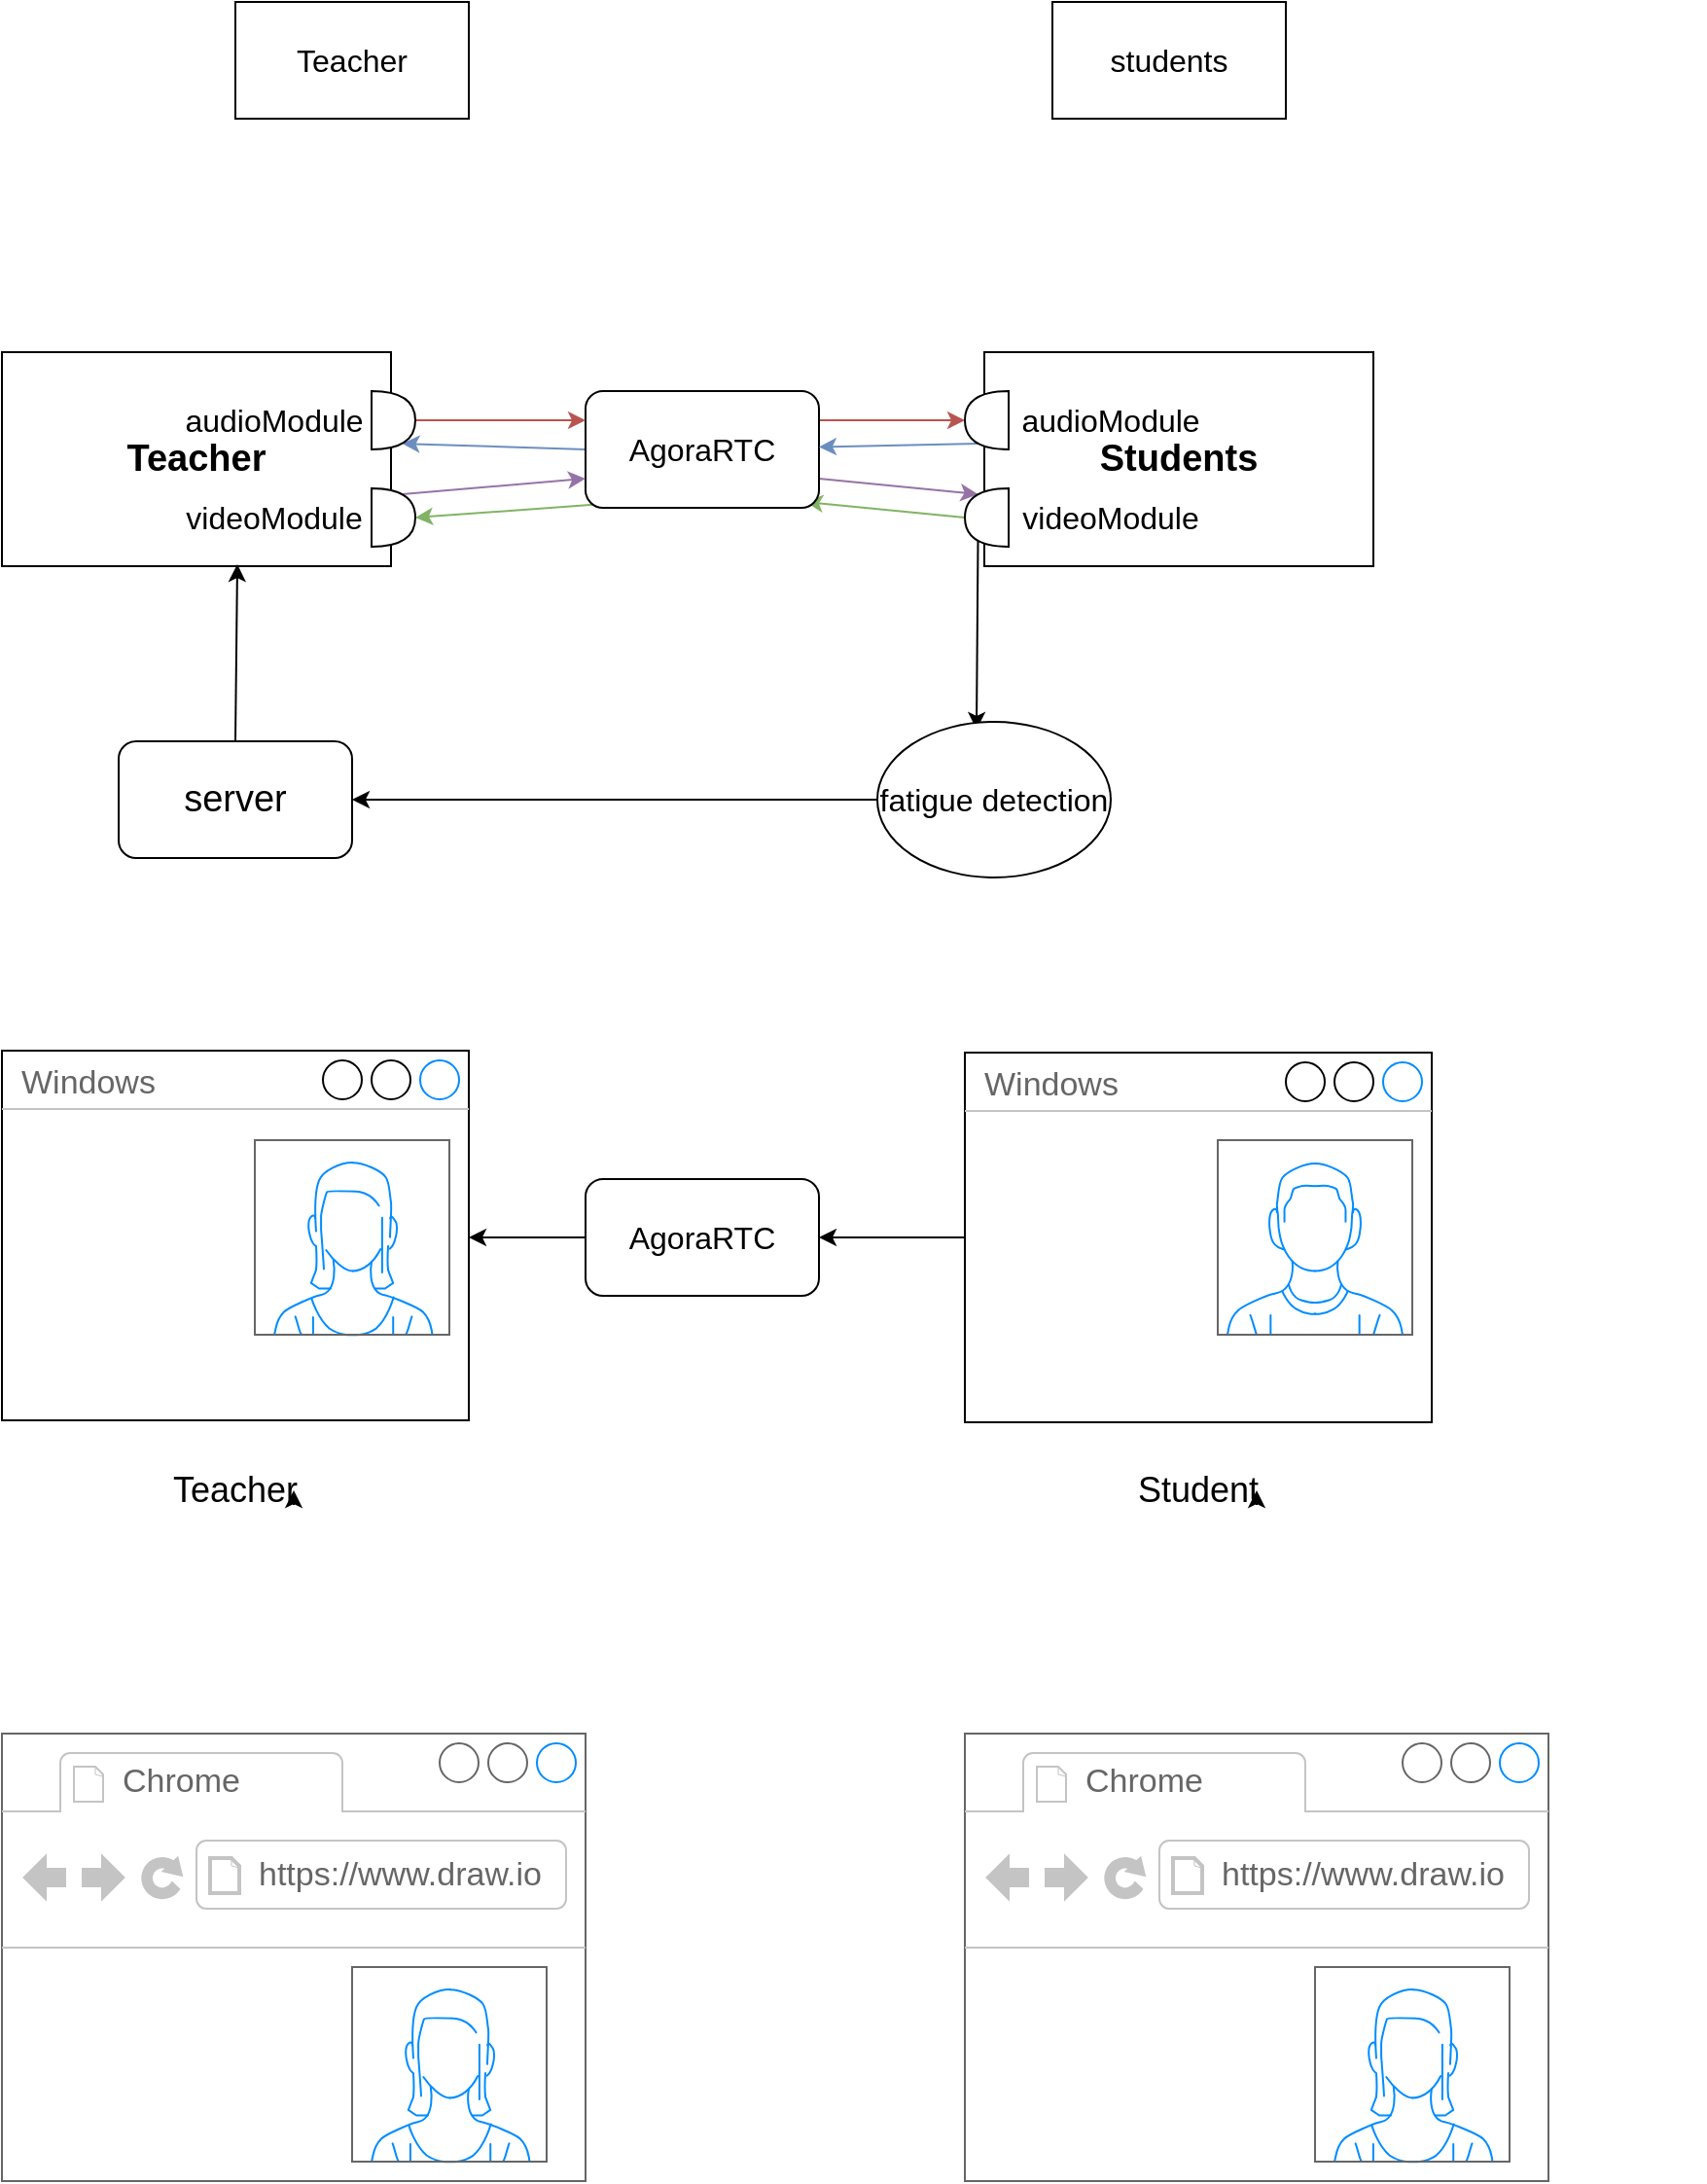 <mxfile version="18.0.7" type="github">
  <diagram id="aYh7AivPlm6BtyjiQzOn" name="Page-1">
    <mxGraphModel dx="868" dy="426" grid="1" gridSize="10" guides="1" tooltips="1" connect="1" arrows="1" fold="1" page="1" pageScale="1" pageWidth="827" pageHeight="1169" math="0" shadow="0">
      <root>
        <mxCell id="0" />
        <mxCell id="1" parent="0" />
        <mxCell id="6W1pRGpgZ7paX0P09RJx-1" value="&lt;p style=&quot;line-height: 1.2;&quot;&gt;&lt;font style=&quot;font-size: 16px;&quot;&gt;Teacher&lt;/font&gt;&lt;/p&gt;" style="rounded=0;whiteSpace=wrap;html=1;" parent="1" vertex="1">
          <mxGeometry x="190" y="140" width="120" height="60" as="geometry" />
        </mxCell>
        <mxCell id="6W1pRGpgZ7paX0P09RJx-2" value="&lt;p style=&quot;line-height: 1.2;&quot;&gt;&lt;font style=&quot;font-size: 16px;&quot;&gt;students&lt;/font&gt;&lt;/p&gt;" style="rounded=0;whiteSpace=wrap;html=1;" parent="1" vertex="1">
          <mxGeometry x="610" y="140" width="120" height="60" as="geometry" />
        </mxCell>
        <mxCell id="6W1pRGpgZ7paX0P09RJx-37" style="edgeStyle=orthogonalEdgeStyle;rounded=0;orthogonalLoop=1;jettySize=auto;html=1;exitX=1;exitY=0.25;exitDx=0;exitDy=0;entryX=1;entryY=0.5;entryDx=0;entryDy=0;entryPerimeter=0;fontSize=19;fillColor=#f8cecc;strokeColor=#b85450;" parent="1" source="6W1pRGpgZ7paX0P09RJx-3" target="6W1pRGpgZ7paX0P09RJx-31" edge="1">
          <mxGeometry relative="1" as="geometry" />
        </mxCell>
        <mxCell id="6W1pRGpgZ7paX0P09RJx-40" style="edgeStyle=none;rounded=0;orthogonalLoop=1;jettySize=auto;html=1;exitX=0;exitY=0.5;exitDx=0;exitDy=0;entryX=0.7;entryY=0.9;entryDx=0;entryDy=0;entryPerimeter=0;fontSize=19;fillColor=#dae8fc;strokeColor=#6c8ebf;" parent="1" source="6W1pRGpgZ7paX0P09RJx-3" target="6W1pRGpgZ7paX0P09RJx-20" edge="1">
          <mxGeometry relative="1" as="geometry" />
        </mxCell>
        <mxCell id="6W1pRGpgZ7paX0P09RJx-42" style="edgeStyle=none;rounded=0;orthogonalLoop=1;jettySize=auto;html=1;exitX=1;exitY=0.75;exitDx=0;exitDy=0;entryX=0.7;entryY=0.9;entryDx=0;entryDy=0;entryPerimeter=0;fontSize=19;fillColor=#e1d5e7;strokeColor=#9673a6;" parent="1" source="6W1pRGpgZ7paX0P09RJx-3" target="6W1pRGpgZ7paX0P09RJx-32" edge="1">
          <mxGeometry relative="1" as="geometry" />
        </mxCell>
        <mxCell id="6W1pRGpgZ7paX0P09RJx-43" style="edgeStyle=none;rounded=0;orthogonalLoop=1;jettySize=auto;html=1;exitX=0.075;exitY=0.967;exitDx=0;exitDy=0;entryX=1;entryY=0.5;entryDx=0;entryDy=0;entryPerimeter=0;fontSize=19;exitPerimeter=0;fillColor=#d5e8d4;strokeColor=#82b366;" parent="1" source="6W1pRGpgZ7paX0P09RJx-3" target="6W1pRGpgZ7paX0P09RJx-21" edge="1">
          <mxGeometry relative="1" as="geometry" />
        </mxCell>
        <mxCell id="6W1pRGpgZ7paX0P09RJx-44" style="edgeStyle=none;rounded=0;orthogonalLoop=1;jettySize=auto;html=1;fontSize=19;exitX=1;exitY=0.5;exitDx=0;exitDy=0;exitPerimeter=0;entryX=0.942;entryY=0.95;entryDx=0;entryDy=0;fillColor=#d5e8d4;strokeColor=#82b366;entryPerimeter=0;" parent="1" source="6W1pRGpgZ7paX0P09RJx-32" target="6W1pRGpgZ7paX0P09RJx-3" edge="1">
          <mxGeometry relative="1" as="geometry">
            <mxPoint x="560" y="460" as="sourcePoint" />
          </mxGeometry>
        </mxCell>
        <mxCell id="6W1pRGpgZ7paX0P09RJx-3" value="AgoraRTC" style="rounded=1;whiteSpace=wrap;html=1;fontSize=16;" parent="1" vertex="1">
          <mxGeometry x="370" y="340" width="120" height="60" as="geometry" />
        </mxCell>
        <mxCell id="6W1pRGpgZ7paX0P09RJx-45" style="edgeStyle=none;rounded=0;orthogonalLoop=1;jettySize=auto;html=1;exitX=0.7;exitY=0.1;exitDx=0;exitDy=0;fontSize=19;exitPerimeter=0;entryX=0.425;entryY=0.05;entryDx=0;entryDy=0;entryPerimeter=0;" parent="1" source="6W1pRGpgZ7paX0P09RJx-32" target="6W1pRGpgZ7paX0P09RJx-14" edge="1">
          <mxGeometry relative="1" as="geometry">
            <mxPoint x="480" y="470" as="targetPoint" />
          </mxGeometry>
        </mxCell>
        <mxCell id="6W1pRGpgZ7paX0P09RJx-47" style="edgeStyle=none;rounded=0;orthogonalLoop=1;jettySize=auto;html=1;exitX=0;exitY=0.5;exitDx=0;exitDy=0;entryX=1;entryY=0.5;entryDx=0;entryDy=0;fontSize=19;" parent="1" source="6W1pRGpgZ7paX0P09RJx-14" target="6W1pRGpgZ7paX0P09RJx-46" edge="1">
          <mxGeometry relative="1" as="geometry" />
        </mxCell>
        <mxCell id="6W1pRGpgZ7paX0P09RJx-14" value="fatigue detection" style="ellipse;whiteSpace=wrap;html=1;fontSize=16;" parent="1" vertex="1">
          <mxGeometry x="520" y="510" width="120" height="80" as="geometry" />
        </mxCell>
        <mxCell id="6W1pRGpgZ7paX0P09RJx-15" value="&lt;span style=&quot;&quot;&gt;&lt;font style=&quot;font-size: 19px;&quot;&gt;&lt;b&gt;Teacher&lt;/b&gt;&lt;/font&gt;&lt;/span&gt;" style="rounded=0;whiteSpace=wrap;html=1;fontSize=16;" parent="1" vertex="1">
          <mxGeometry x="70" y="320" width="200" height="110" as="geometry" />
        </mxCell>
        <mxCell id="6W1pRGpgZ7paX0P09RJx-38" style="edgeStyle=orthogonalEdgeStyle;rounded=0;orthogonalLoop=1;jettySize=auto;html=1;exitX=1;exitY=0.5;exitDx=0;exitDy=0;exitPerimeter=0;entryX=0;entryY=0.25;entryDx=0;entryDy=0;fontSize=19;fillColor=#f8cecc;strokeColor=#b85450;" parent="1" source="6W1pRGpgZ7paX0P09RJx-20" target="6W1pRGpgZ7paX0P09RJx-3" edge="1">
          <mxGeometry relative="1" as="geometry" />
        </mxCell>
        <mxCell id="6W1pRGpgZ7paX0P09RJx-20" value="" style="shape=or;whiteSpace=wrap;html=1;fontSize=16;" parent="1" vertex="1">
          <mxGeometry x="260" y="340" width="22.5" height="30" as="geometry" />
        </mxCell>
        <mxCell id="6W1pRGpgZ7paX0P09RJx-41" style="edgeStyle=none;rounded=0;orthogonalLoop=1;jettySize=auto;html=1;exitX=0.7;exitY=0.1;exitDx=0;exitDy=0;exitPerimeter=0;entryX=0;entryY=0.75;entryDx=0;entryDy=0;fontSize=19;fillColor=#e1d5e7;strokeColor=#9673a6;" parent="1" source="6W1pRGpgZ7paX0P09RJx-21" target="6W1pRGpgZ7paX0P09RJx-3" edge="1">
          <mxGeometry relative="1" as="geometry" />
        </mxCell>
        <mxCell id="6W1pRGpgZ7paX0P09RJx-21" value="" style="shape=or;whiteSpace=wrap;html=1;fontSize=16;" parent="1" vertex="1">
          <mxGeometry x="260" y="390" width="22.5" height="30" as="geometry" />
        </mxCell>
        <mxCell id="6W1pRGpgZ7paX0P09RJx-10" value="videoModule" style="text;html=1;strokeColor=none;fillColor=none;align=center;verticalAlign=middle;whiteSpace=wrap;rounded=0;fontSize=16;" parent="1" vertex="1">
          <mxGeometry x="180" y="390" width="60" height="30" as="geometry" />
        </mxCell>
        <mxCell id="6W1pRGpgZ7paX0P09RJx-22" value="audioModule" style="text;html=1;strokeColor=none;fillColor=none;align=center;verticalAlign=middle;whiteSpace=wrap;rounded=0;fontSize=16;" parent="1" vertex="1">
          <mxGeometry x="180" y="340" width="60" height="30" as="geometry" />
        </mxCell>
        <mxCell id="6W1pRGpgZ7paX0P09RJx-30" value="&lt;span style=&quot;&quot;&gt;&lt;font style=&quot;font-size: 19px;&quot;&gt;&lt;b&gt;Students&lt;/b&gt;&lt;/font&gt;&lt;/span&gt;" style="rounded=0;whiteSpace=wrap;html=1;fontSize=16;" parent="1" vertex="1">
          <mxGeometry x="575" y="320" width="200" height="110" as="geometry" />
        </mxCell>
        <mxCell id="6W1pRGpgZ7paX0P09RJx-39" style="rounded=0;orthogonalLoop=1;jettySize=auto;html=1;exitX=0.7;exitY=0.1;exitDx=0;exitDy=0;exitPerimeter=0;fontSize=19;fillColor=#dae8fc;strokeColor=#6c8ebf;" parent="1" source="6W1pRGpgZ7paX0P09RJx-31" target="6W1pRGpgZ7paX0P09RJx-3" edge="1">
          <mxGeometry relative="1" as="geometry" />
        </mxCell>
        <mxCell id="6W1pRGpgZ7paX0P09RJx-31" value="" style="shape=or;whiteSpace=wrap;html=1;fontSize=16;rotation=-180;" parent="1" vertex="1">
          <mxGeometry x="565" y="340" width="22.5" height="30" as="geometry" />
        </mxCell>
        <mxCell id="6W1pRGpgZ7paX0P09RJx-32" value="" style="shape=or;whiteSpace=wrap;html=1;fontSize=16;rotation=-180;" parent="1" vertex="1">
          <mxGeometry x="565" y="390" width="22.5" height="30" as="geometry" />
        </mxCell>
        <mxCell id="6W1pRGpgZ7paX0P09RJx-33" value="videoModule" style="text;html=1;strokeColor=none;fillColor=none;align=center;verticalAlign=middle;whiteSpace=wrap;rounded=0;fontSize=16;" parent="1" vertex="1">
          <mxGeometry x="610" y="390" width="60" height="30" as="geometry" />
        </mxCell>
        <mxCell id="6W1pRGpgZ7paX0P09RJx-34" value="audioModule" style="text;html=1;strokeColor=none;fillColor=none;align=center;verticalAlign=middle;whiteSpace=wrap;rounded=0;fontSize=16;" parent="1" vertex="1">
          <mxGeometry x="610" y="340" width="60" height="30" as="geometry" />
        </mxCell>
        <mxCell id="6W1pRGpgZ7paX0P09RJx-49" style="edgeStyle=none;rounded=0;orthogonalLoop=1;jettySize=auto;html=1;exitX=0.5;exitY=0;exitDx=0;exitDy=0;entryX=0.615;entryY=0.991;entryDx=0;entryDy=0;entryPerimeter=0;fontSize=19;" parent="1" source="6W1pRGpgZ7paX0P09RJx-46" edge="1">
          <mxGeometry relative="1" as="geometry">
            <mxPoint x="188" y="520" as="sourcePoint" />
            <mxPoint x="191" y="429.01" as="targetPoint" />
          </mxGeometry>
        </mxCell>
        <mxCell id="6W1pRGpgZ7paX0P09RJx-46" value="server" style="rounded=1;whiteSpace=wrap;html=1;fontSize=19;" parent="1" vertex="1">
          <mxGeometry x="130" y="520" width="120" height="60" as="geometry" />
        </mxCell>
        <mxCell id="y8qs9uU6Sg8Wkz1uWQnH-2" value="Windows" style="strokeWidth=1;shadow=0;dashed=0;align=center;html=1;shape=mxgraph.mockup.containers.window;align=left;verticalAlign=top;spacingLeft=8;strokeColor2=#008cff;strokeColor3=#c4c4c4;fontColor=#666666;mainText=;fontSize=17;labelBackgroundColor=none;" vertex="1" parent="1">
          <mxGeometry x="70" y="679" width="240" height="190" as="geometry" />
        </mxCell>
        <mxCell id="y8qs9uU6Sg8Wkz1uWQnH-4" value="&lt;font color=&quot;#000000&quot;&gt;Teacher&lt;/font&gt;" style="text;html=1;strokeColor=none;fillColor=none;align=center;verticalAlign=middle;whiteSpace=wrap;rounded=0;fontSize=18;fontColor=#FF3333;" vertex="1" parent="1">
          <mxGeometry x="160" y="890" width="60" height="30" as="geometry" />
        </mxCell>
        <mxCell id="y8qs9uU6Sg8Wkz1uWQnH-5" style="edgeStyle=orthogonalEdgeStyle;rounded=0;orthogonalLoop=1;jettySize=auto;html=1;exitX=1;exitY=0.75;exitDx=0;exitDy=0;entryX=1;entryY=0.5;entryDx=0;entryDy=0;fontSize=18;fontColor=#000000;" edge="1" parent="1" source="y8qs9uU6Sg8Wkz1uWQnH-4" target="y8qs9uU6Sg8Wkz1uWQnH-4">
          <mxGeometry relative="1" as="geometry" />
        </mxCell>
        <mxCell id="y8qs9uU6Sg8Wkz1uWQnH-12" style="edgeStyle=orthogonalEdgeStyle;rounded=0;orthogonalLoop=1;jettySize=auto;html=1;entryX=1;entryY=0.5;entryDx=0;entryDy=0;fontSize=18;fontColor=#000000;" edge="1" parent="1" source="y8qs9uU6Sg8Wkz1uWQnH-6" target="y8qs9uU6Sg8Wkz1uWQnH-11">
          <mxGeometry relative="1" as="geometry" />
        </mxCell>
        <mxCell id="y8qs9uU6Sg8Wkz1uWQnH-6" value="Windows" style="strokeWidth=1;shadow=0;dashed=0;align=center;html=1;shape=mxgraph.mockup.containers.window;align=left;verticalAlign=top;spacingLeft=8;strokeColor2=#008cff;strokeColor3=#c4c4c4;fontColor=#666666;mainText=;fontSize=17;labelBackgroundColor=none;" vertex="1" parent="1">
          <mxGeometry x="565" y="680" width="240" height="190" as="geometry" />
        </mxCell>
        <mxCell id="y8qs9uU6Sg8Wkz1uWQnH-7" value="" style="verticalLabelPosition=bottom;shadow=0;dashed=0;align=center;html=1;verticalAlign=top;strokeWidth=1;shape=mxgraph.mockup.containers.userMale;strokeColor=#666666;strokeColor2=#008cff;" vertex="1" parent="1">
          <mxGeometry x="695" y="725" width="100" height="100" as="geometry" />
        </mxCell>
        <mxCell id="y8qs9uU6Sg8Wkz1uWQnH-8" value="&lt;font color=&quot;#000000&quot;&gt;Student&lt;/font&gt;" style="text;html=1;strokeColor=none;fillColor=none;align=center;verticalAlign=middle;whiteSpace=wrap;rounded=0;fontSize=18;fontColor=#FF3333;" vertex="1" parent="1">
          <mxGeometry x="655" y="890" width="60" height="30" as="geometry" />
        </mxCell>
        <mxCell id="y8qs9uU6Sg8Wkz1uWQnH-9" style="edgeStyle=orthogonalEdgeStyle;rounded=0;orthogonalLoop=1;jettySize=auto;html=1;exitX=1;exitY=0.75;exitDx=0;exitDy=0;entryX=1;entryY=0.5;entryDx=0;entryDy=0;fontSize=18;fontColor=#000000;" edge="1" parent="1" source="y8qs9uU6Sg8Wkz1uWQnH-8" target="y8qs9uU6Sg8Wkz1uWQnH-8">
          <mxGeometry relative="1" as="geometry" />
        </mxCell>
        <mxCell id="y8qs9uU6Sg8Wkz1uWQnH-10" value="" style="verticalLabelPosition=bottom;shadow=0;dashed=0;align=center;html=1;verticalAlign=top;strokeWidth=1;shape=mxgraph.mockup.containers.userFemale;strokeColor=#666666;strokeColor2=#008cff;fontSize=18;fontColor=#000000;" vertex="1" parent="1">
          <mxGeometry x="200" y="725" width="100" height="100" as="geometry" />
        </mxCell>
        <mxCell id="y8qs9uU6Sg8Wkz1uWQnH-14" style="edgeStyle=orthogonalEdgeStyle;rounded=0;orthogonalLoop=1;jettySize=auto;html=1;exitX=0;exitY=0.5;exitDx=0;exitDy=0;entryX=1;entryY=0.505;entryDx=0;entryDy=0;entryPerimeter=0;fontSize=18;fontColor=#000000;" edge="1" parent="1" source="y8qs9uU6Sg8Wkz1uWQnH-11" target="y8qs9uU6Sg8Wkz1uWQnH-2">
          <mxGeometry relative="1" as="geometry" />
        </mxCell>
        <mxCell id="y8qs9uU6Sg8Wkz1uWQnH-11" value="AgoraRTC" style="rounded=1;whiteSpace=wrap;html=1;fontSize=16;" vertex="1" parent="1">
          <mxGeometry x="370" y="745" width="120" height="60" as="geometry" />
        </mxCell>
        <mxCell id="y8qs9uU6Sg8Wkz1uWQnH-15" value="" style="strokeWidth=1;shadow=0;dashed=0;align=center;html=1;shape=mxgraph.mockup.containers.browserWindow;rSize=0;strokeColor=#666666;strokeColor2=#008cff;strokeColor3=#c4c4c4;mainText=,;recursiveResize=0;fontSize=18;fontColor=#000000;" vertex="1" parent="1">
          <mxGeometry x="70" y="1030" width="300" height="230" as="geometry" />
        </mxCell>
        <mxCell id="y8qs9uU6Sg8Wkz1uWQnH-16" value="Chrome" style="strokeWidth=1;shadow=0;dashed=0;align=center;html=1;shape=mxgraph.mockup.containers.anchor;fontSize=17;fontColor=#666666;align=left;" vertex="1" parent="y8qs9uU6Sg8Wkz1uWQnH-15">
          <mxGeometry x="60" y="12" width="110" height="26" as="geometry" />
        </mxCell>
        <mxCell id="y8qs9uU6Sg8Wkz1uWQnH-17" value="https://www.draw.io" style="strokeWidth=1;shadow=0;dashed=0;align=center;html=1;shape=mxgraph.mockup.containers.anchor;rSize=0;fontSize=17;fontColor=#666666;align=left;" vertex="1" parent="y8qs9uU6Sg8Wkz1uWQnH-15">
          <mxGeometry x="130" y="60" width="250" height="26" as="geometry" />
        </mxCell>
        <mxCell id="y8qs9uU6Sg8Wkz1uWQnH-18" value="" style="verticalLabelPosition=bottom;shadow=0;dashed=0;align=center;html=1;verticalAlign=top;strokeWidth=1;shape=mxgraph.mockup.containers.userFemale;strokeColor=#666666;strokeColor2=#008cff;fontSize=18;fontColor=#000000;" vertex="1" parent="y8qs9uU6Sg8Wkz1uWQnH-15">
          <mxGeometry x="180" y="120" width="100" height="100" as="geometry" />
        </mxCell>
        <mxCell id="y8qs9uU6Sg8Wkz1uWQnH-19" value="" style="strokeWidth=1;shadow=0;dashed=0;align=center;html=1;shape=mxgraph.mockup.containers.browserWindow;rSize=0;strokeColor=#666666;strokeColor2=#008cff;strokeColor3=#c4c4c4;mainText=,;recursiveResize=0;fontSize=18;fontColor=#000000;" vertex="1" parent="1">
          <mxGeometry x="565" y="1030" width="300" height="230" as="geometry" />
        </mxCell>
        <mxCell id="y8qs9uU6Sg8Wkz1uWQnH-20" value="Chrome" style="strokeWidth=1;shadow=0;dashed=0;align=center;html=1;shape=mxgraph.mockup.containers.anchor;fontSize=17;fontColor=#666666;align=left;" vertex="1" parent="y8qs9uU6Sg8Wkz1uWQnH-19">
          <mxGeometry x="60" y="12" width="110" height="26" as="geometry" />
        </mxCell>
        <mxCell id="y8qs9uU6Sg8Wkz1uWQnH-21" value="https://www.draw.io" style="strokeWidth=1;shadow=0;dashed=0;align=center;html=1;shape=mxgraph.mockup.containers.anchor;rSize=0;fontSize=17;fontColor=#666666;align=left;" vertex="1" parent="y8qs9uU6Sg8Wkz1uWQnH-19">
          <mxGeometry x="130" y="60" width="250" height="26" as="geometry" />
        </mxCell>
        <mxCell id="y8qs9uU6Sg8Wkz1uWQnH-22" value="" style="verticalLabelPosition=bottom;shadow=0;dashed=0;align=center;html=1;verticalAlign=top;strokeWidth=1;shape=mxgraph.mockup.containers.userFemale;strokeColor=#666666;strokeColor2=#008cff;fontSize=18;fontColor=#000000;" vertex="1" parent="y8qs9uU6Sg8Wkz1uWQnH-19">
          <mxGeometry x="180" y="120" width="100" height="100" as="geometry" />
        </mxCell>
      </root>
    </mxGraphModel>
  </diagram>
</mxfile>
